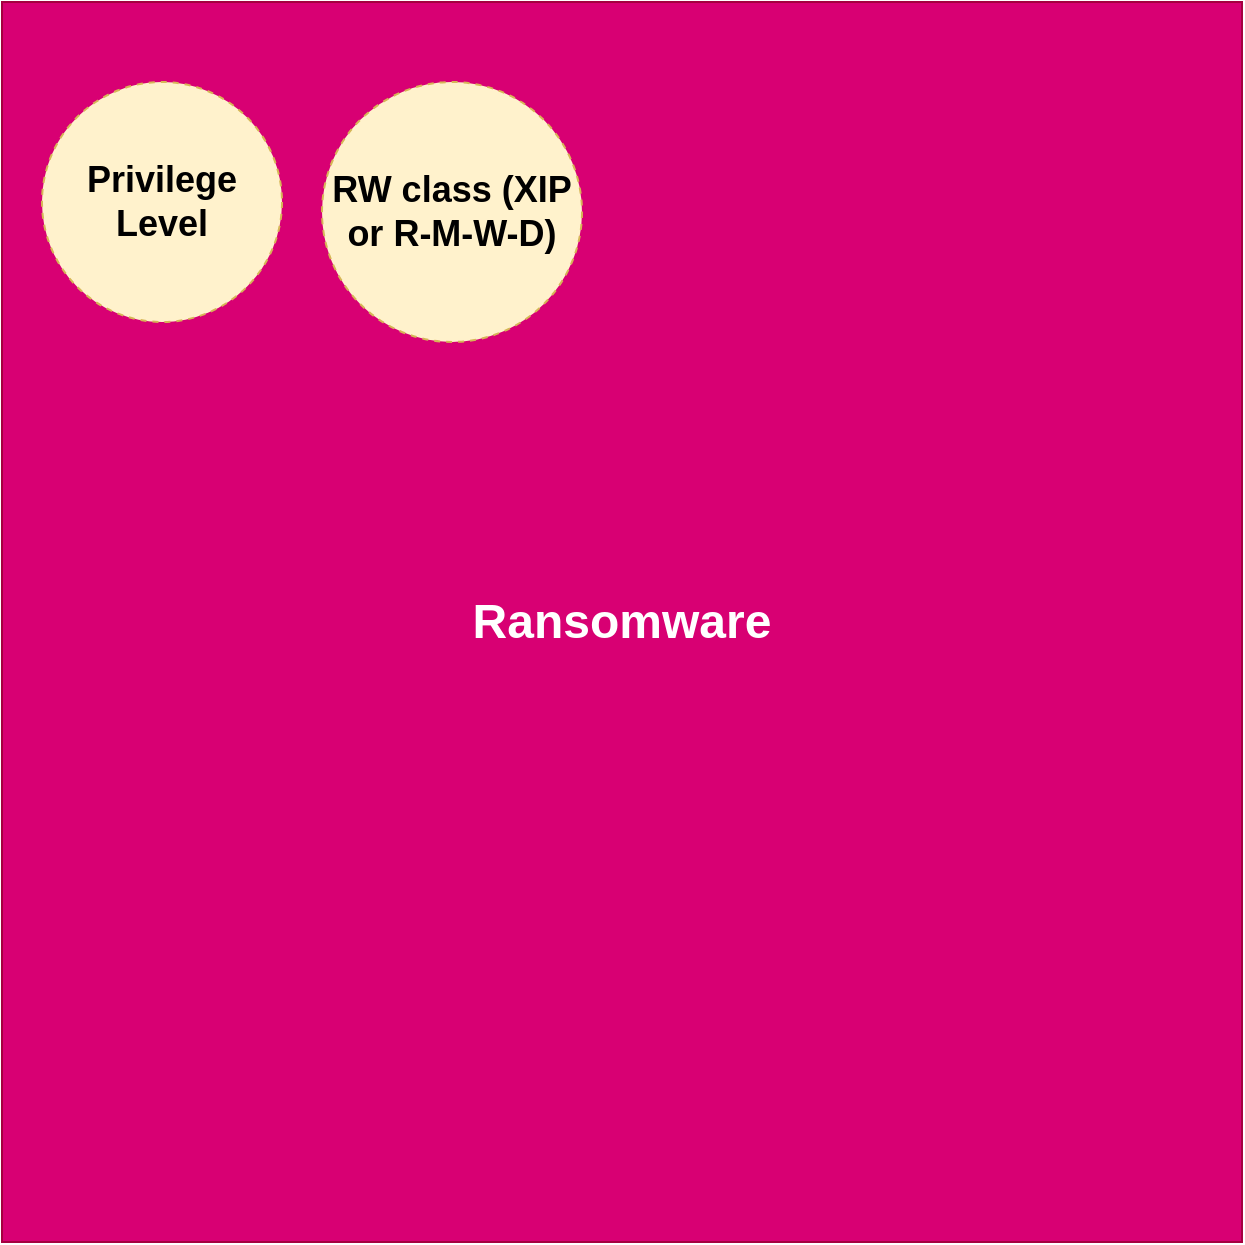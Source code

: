 <mxfile version="21.2.9" type="github">
  <diagram name="Page-1" id="0oWSdbC4oXfueJ1skG5o">
    <mxGraphModel dx="1434" dy="708" grid="1" gridSize="10" guides="1" tooltips="1" connect="1" arrows="1" fold="1" page="1" pageScale="1" pageWidth="850" pageHeight="1100" math="0" shadow="0">
      <root>
        <mxCell id="0" />
        <mxCell id="1" parent="0" />
        <mxCell id="sWSDrlq6geYxAhUQGkc7-1" value="&lt;h1&gt;Ransomware&lt;/h1&gt;" style="whiteSpace=wrap;html=1;aspect=fixed;fillColor=#d80073;strokeColor=#A50040;fontColor=#ffffff;" vertex="1" parent="1">
          <mxGeometry x="90" y="40" width="620" height="620" as="geometry" />
        </mxCell>
        <mxCell id="sWSDrlq6geYxAhUQGkc7-2" value="&lt;h2&gt;Privilege Level&lt;/h2&gt;" style="ellipse;whiteSpace=wrap;html=1;aspect=fixed;dashed=1;fillColor=#fff2cc;strokeColor=#d6b656;" vertex="1" parent="1">
          <mxGeometry x="110" y="80" width="120" height="120" as="geometry" />
        </mxCell>
        <mxCell id="sWSDrlq6geYxAhUQGkc7-3" value="&lt;h2&gt;RW class (XIP or R-M-W-D)&lt;/h2&gt;" style="ellipse;whiteSpace=wrap;html=1;aspect=fixed;dashed=1;fillColor=#fff2cc;strokeColor=#d6b656;" vertex="1" parent="1">
          <mxGeometry x="250" y="80" width="130" height="130" as="geometry" />
        </mxCell>
      </root>
    </mxGraphModel>
  </diagram>
</mxfile>
